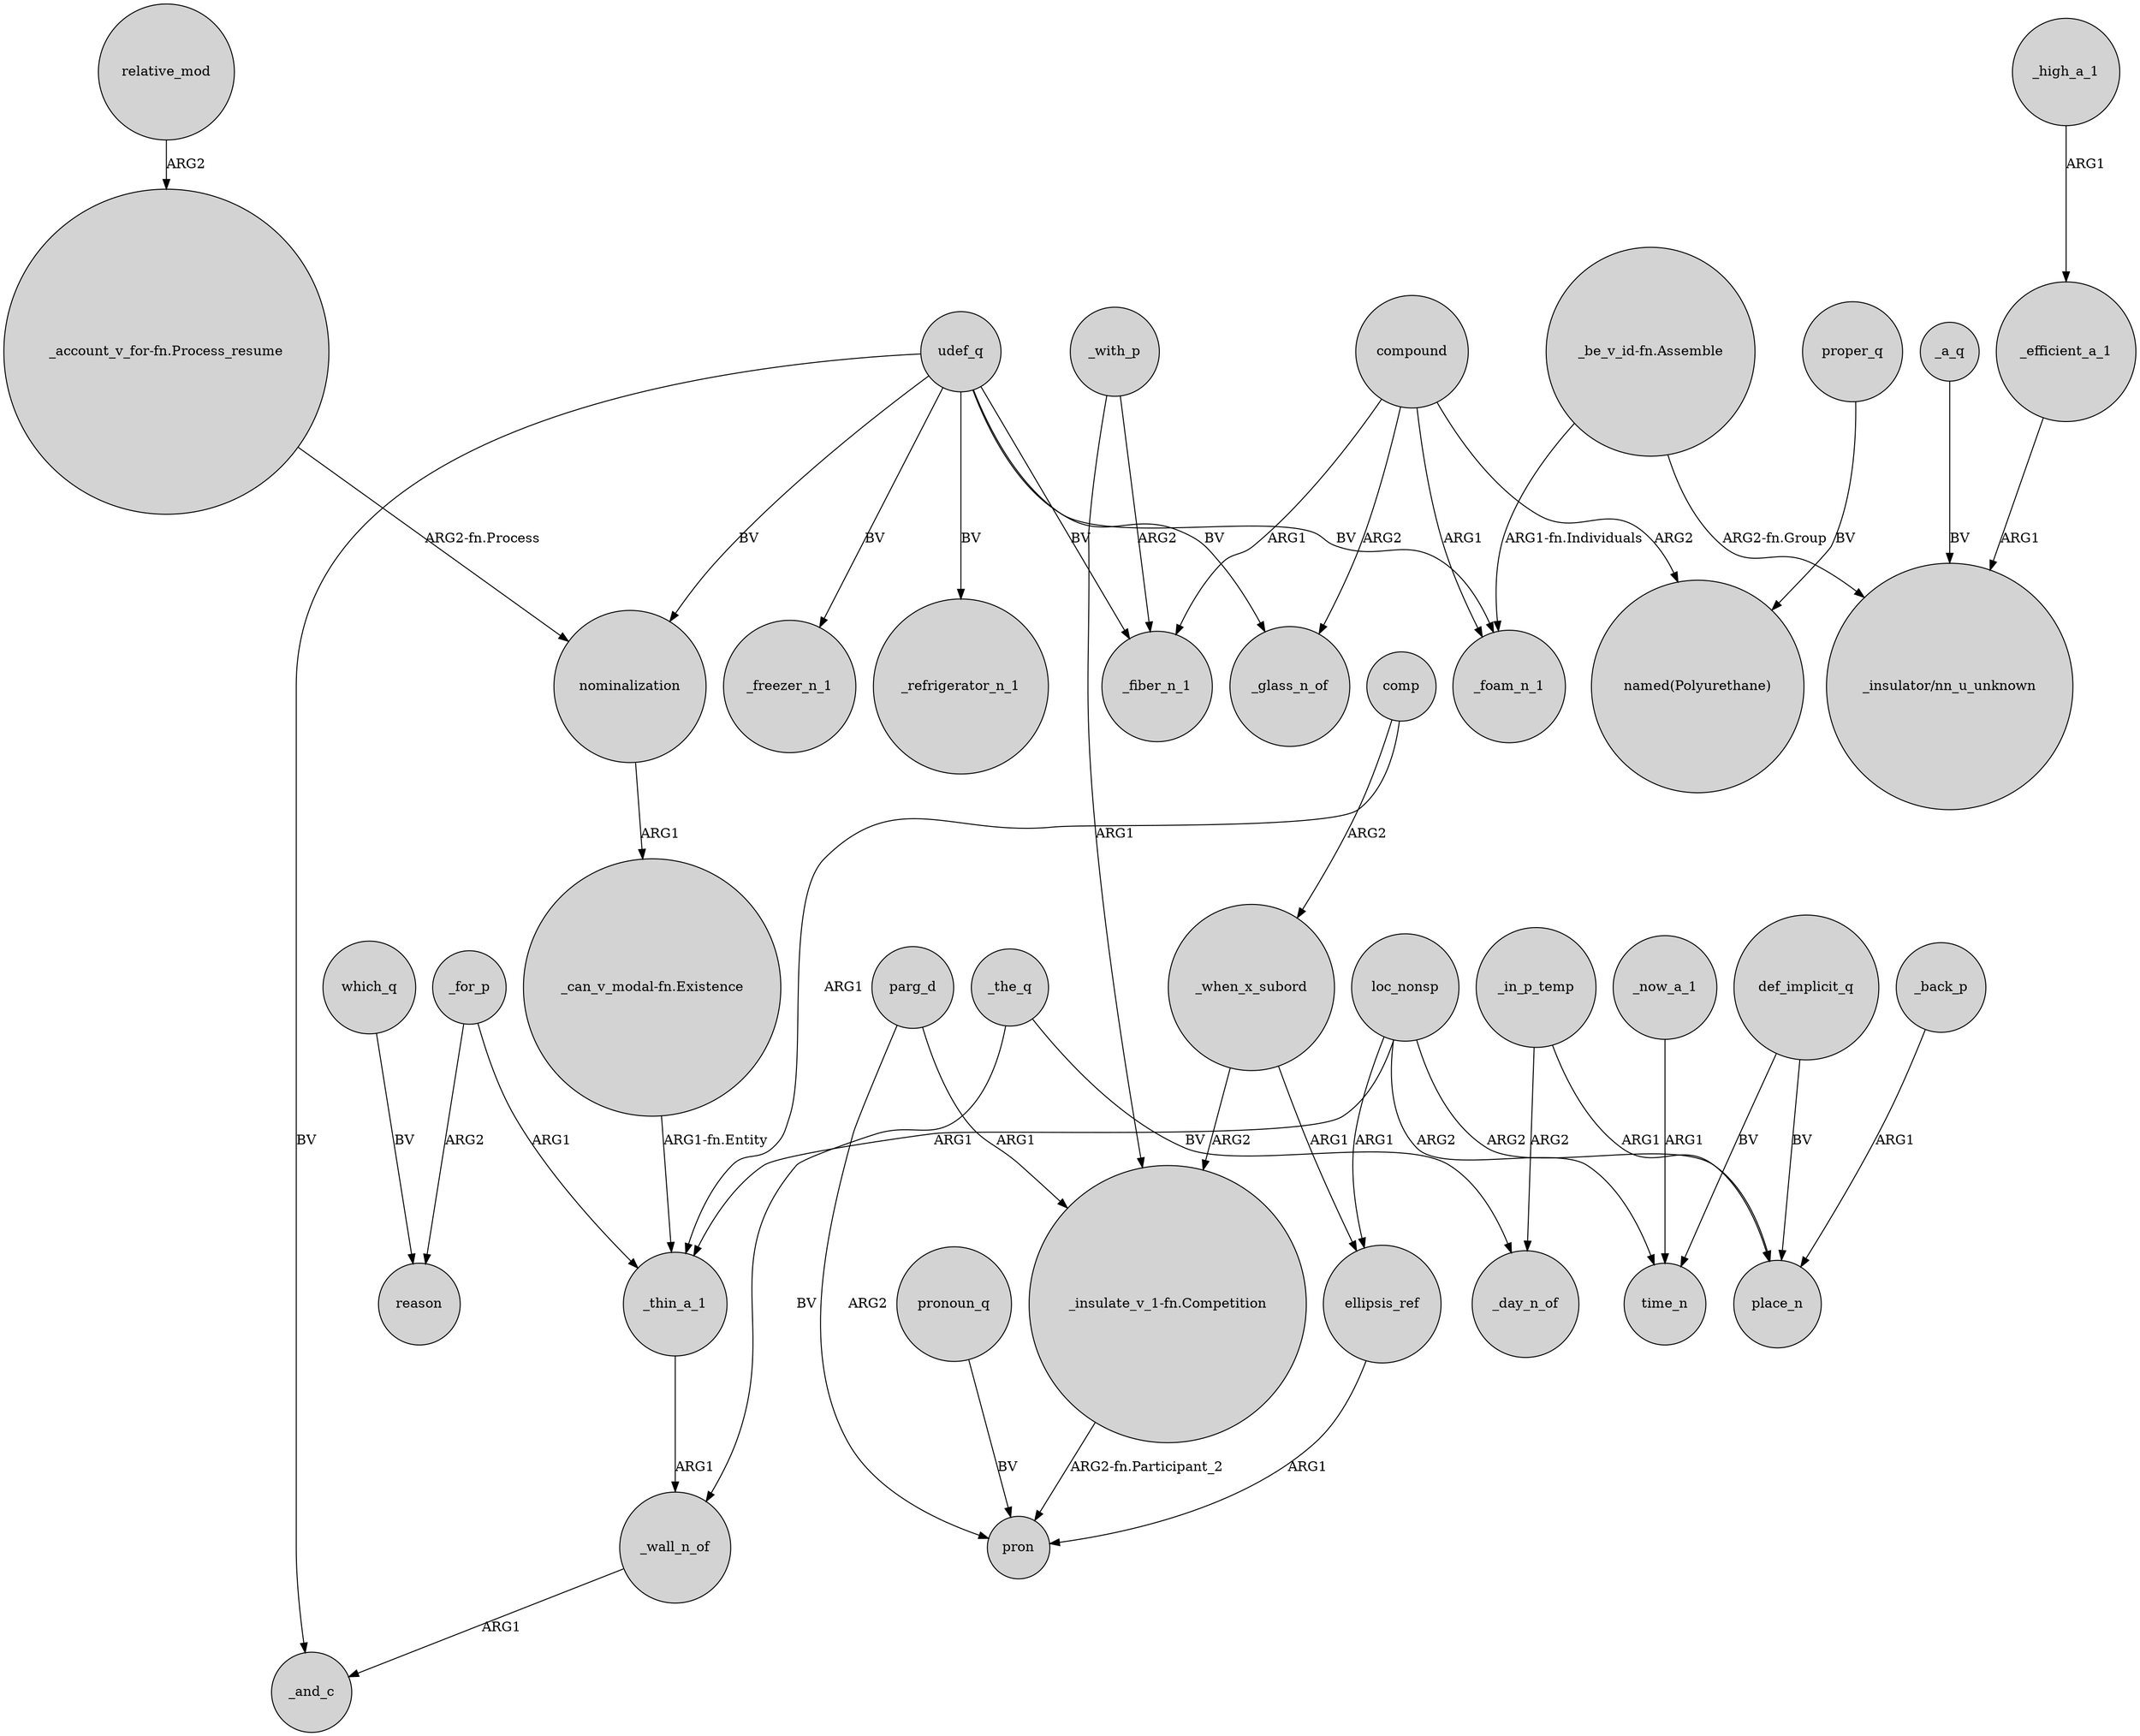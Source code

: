 digraph {
	node [shape=circle style=filled]
	comp -> _thin_a_1 [label=ARG1]
	"_account_v_for-fn.Process_resume" -> nominalization [label="ARG2-fn.Process"]
	_with_p -> "_insulate_v_1-fn.Competition" [label=ARG1]
	compound -> _glass_n_of [label=ARG2]
	_the_q -> _wall_n_of [label=BV]
	def_implicit_q -> place_n [label=BV]
	which_q -> reason [label=BV]
	parg_d -> "_insulate_v_1-fn.Competition" [label=ARG1]
	relative_mod -> "_account_v_for-fn.Process_resume" [label=ARG2]
	parg_d -> pron [label=ARG2]
	udef_q -> nominalization [label=BV]
	_for_p -> reason [label=ARG2]
	_for_p -> _thin_a_1 [label=ARG1]
	udef_q -> _and_c [label=BV]
	loc_nonsp -> ellipsis_ref [label=ARG1]
	_now_a_1 -> time_n [label=ARG1]
	udef_q -> _fiber_n_1 [label=BV]
	_thin_a_1 -> _wall_n_of [label=ARG1]
	ellipsis_ref -> pron [label=ARG1]
	_when_x_subord -> "_insulate_v_1-fn.Competition" [label=ARG2]
	comp -> _when_x_subord [label=ARG2]
	pronoun_q -> pron [label=BV]
	udef_q -> _foam_n_1 [label=BV]
	nominalization -> "_can_v_modal-fn.Existence" [label=ARG1]
	"_insulate_v_1-fn.Competition" -> pron [label="ARG2-fn.Participant_2"]
	_the_q -> _day_n_of [label=BV]
	proper_q -> "named(Polyurethane)" [label=BV]
	_back_p -> place_n [label=ARG1]
	udef_q -> _freezer_n_1 [label=BV]
	compound -> "named(Polyurethane)" [label=ARG2]
	"_be_v_id-fn.Assemble" -> "_insulator/nn_u_unknown" [label="ARG2-fn.Group"]
	_when_x_subord -> ellipsis_ref [label=ARG1]
	loc_nonsp -> _thin_a_1 [label=ARG1]
	udef_q -> _refrigerator_n_1 [label=BV]
	_a_q -> "_insulator/nn_u_unknown" [label=BV]
	udef_q -> _glass_n_of [label=BV]
	_wall_n_of -> _and_c [label=ARG1]
	_with_p -> _fiber_n_1 [label=ARG2]
	loc_nonsp -> place_n [label=ARG2]
	_in_p_temp -> _day_n_of [label=ARG2]
	loc_nonsp -> time_n [label=ARG2]
	compound -> _foam_n_1 [label=ARG1]
	_efficient_a_1 -> "_insulator/nn_u_unknown" [label=ARG1]
	_in_p_temp -> place_n [label=ARG1]
	_high_a_1 -> _efficient_a_1 [label=ARG1]
	"_be_v_id-fn.Assemble" -> _foam_n_1 [label="ARG1-fn.Individuals"]
	compound -> _fiber_n_1 [label=ARG1]
	def_implicit_q -> time_n [label=BV]
	"_can_v_modal-fn.Existence" -> _thin_a_1 [label="ARG1-fn.Entity"]
}
